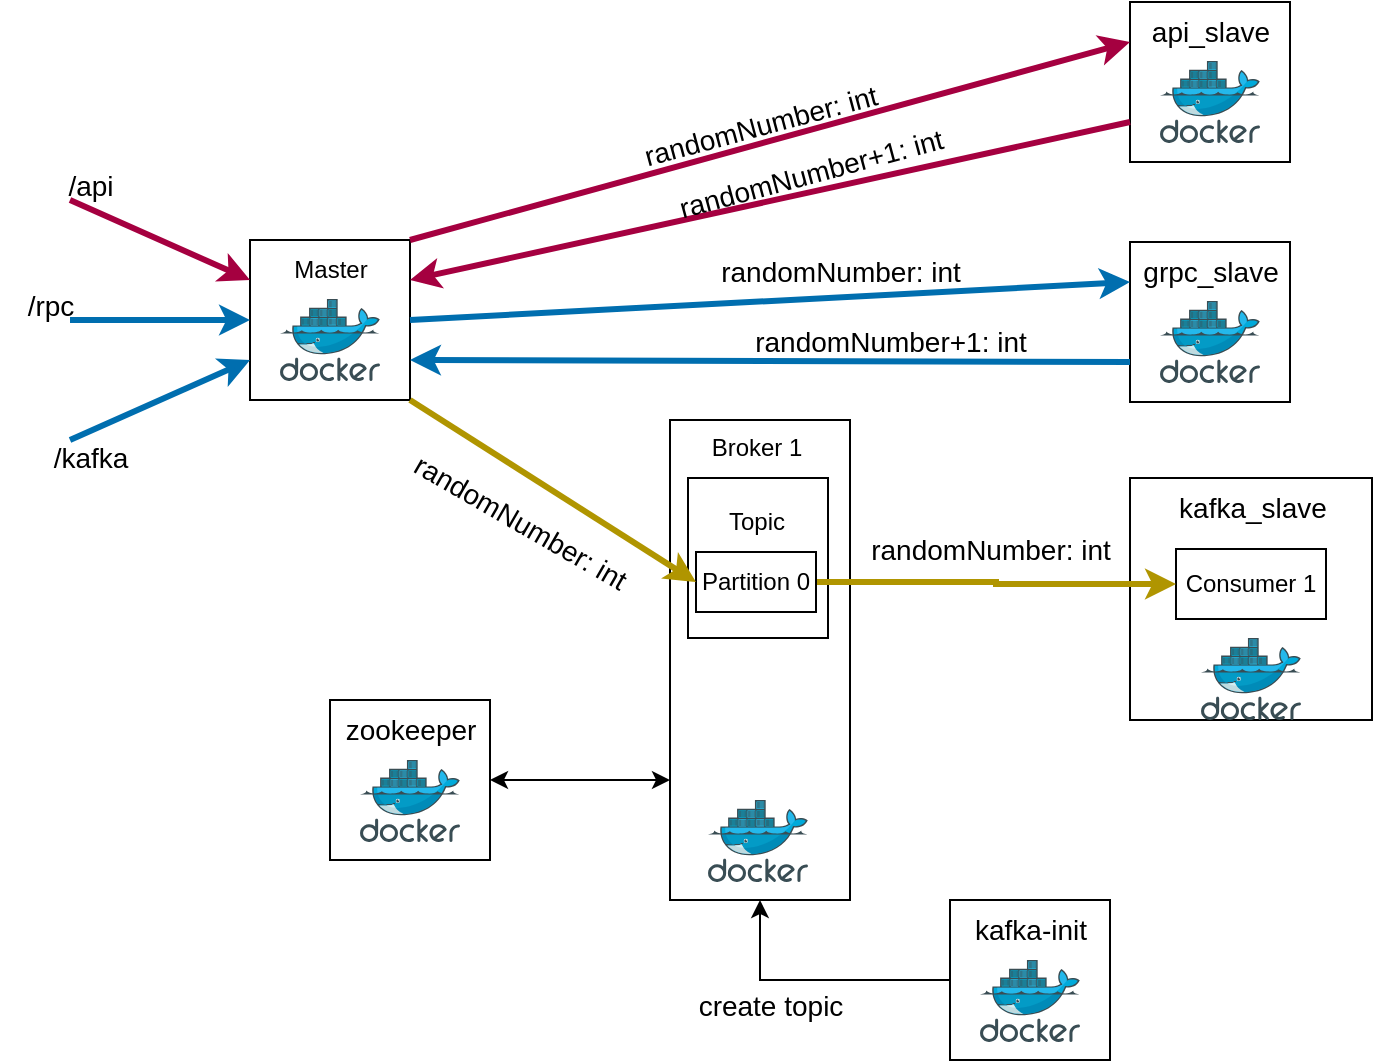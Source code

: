 <mxfile version="21.2.8" type="device">
  <diagram name="Page-1" id="FKkUJdt6P6mYZZZfsSgy">
    <mxGraphModel dx="1434" dy="870" grid="1" gridSize="10" guides="1" tooltips="1" connect="1" arrows="1" fold="1" page="1" pageScale="1" pageWidth="850" pageHeight="1100" math="0" shadow="0">
      <root>
        <mxCell id="0" />
        <mxCell id="1" parent="0" />
        <mxCell id="bJUq3DUy4A8ikL43-R-6-4" value="" style="whiteSpace=wrap;html=1;aspect=fixed;" vertex="1" parent="1">
          <mxGeometry x="210" y="300" width="80" height="80" as="geometry" />
        </mxCell>
        <mxCell id="bJUq3DUy4A8ikL43-R-6-3" value="" style="image;sketch=0;aspect=fixed;html=1;points=[];align=center;fontSize=12;image=img/lib/mscae/Docker.svg;" vertex="1" parent="1">
          <mxGeometry x="225" y="329.5" width="50" height="41" as="geometry" />
        </mxCell>
        <mxCell id="bJUq3DUy4A8ikL43-R-6-5" value="Master" style="text;html=1;align=center;verticalAlign=middle;resizable=0;points=[];autosize=1;strokeColor=none;fillColor=none;" vertex="1" parent="1">
          <mxGeometry x="220" y="300" width="60" height="30" as="geometry" />
        </mxCell>
        <mxCell id="bJUq3DUy4A8ikL43-R-6-6" value="" style="whiteSpace=wrap;html=1;aspect=fixed;" vertex="1" parent="1">
          <mxGeometry x="650" y="181" width="80" height="80" as="geometry" />
        </mxCell>
        <mxCell id="bJUq3DUy4A8ikL43-R-6-7" value="" style="image;sketch=0;aspect=fixed;html=1;points=[];align=center;fontSize=12;image=img/lib/mscae/Docker.svg;" vertex="1" parent="1">
          <mxGeometry x="665" y="210.5" width="50" height="41" as="geometry" />
        </mxCell>
        <mxCell id="bJUq3DUy4A8ikL43-R-6-8" value="&lt;font style=&quot;font-size: 14px;&quot;&gt;api_slave&lt;/font&gt;" style="text;html=1;align=center;verticalAlign=middle;resizable=0;points=[];autosize=1;strokeColor=none;fillColor=none;" vertex="1" parent="1">
          <mxGeometry x="650" y="181" width="80" height="30" as="geometry" />
        </mxCell>
        <mxCell id="bJUq3DUy4A8ikL43-R-6-9" value="" style="whiteSpace=wrap;html=1;aspect=fixed;" vertex="1" parent="1">
          <mxGeometry x="650" y="301" width="80" height="80" as="geometry" />
        </mxCell>
        <mxCell id="bJUq3DUy4A8ikL43-R-6-10" value="" style="image;sketch=0;aspect=fixed;html=1;points=[];align=center;fontSize=12;image=img/lib/mscae/Docker.svg;" vertex="1" parent="1">
          <mxGeometry x="665" y="330.5" width="50" height="41" as="geometry" />
        </mxCell>
        <mxCell id="bJUq3DUy4A8ikL43-R-6-11" value="&lt;font style=&quot;font-size: 14px;&quot;&gt;grpc_slave&lt;/font&gt;" style="text;html=1;align=center;verticalAlign=middle;resizable=0;points=[];autosize=1;strokeColor=none;fillColor=none;" vertex="1" parent="1">
          <mxGeometry x="645" y="301" width="90" height="30" as="geometry" />
        </mxCell>
        <mxCell id="bJUq3DUy4A8ikL43-R-6-12" value="" style="whiteSpace=wrap;html=1;aspect=fixed;" vertex="1" parent="1">
          <mxGeometry x="650" y="419" width="121" height="121" as="geometry" />
        </mxCell>
        <mxCell id="bJUq3DUy4A8ikL43-R-6-13" value="" style="image;sketch=0;aspect=fixed;html=1;points=[];align=center;fontSize=12;image=img/lib/mscae/Docker.svg;" vertex="1" parent="1">
          <mxGeometry x="685.5" y="499" width="50" height="41" as="geometry" />
        </mxCell>
        <mxCell id="bJUq3DUy4A8ikL43-R-6-14" value="&lt;font style=&quot;font-size: 14px;&quot;&gt;kafka_slave&lt;/font&gt;" style="text;html=1;align=center;verticalAlign=middle;resizable=0;points=[];autosize=1;strokeColor=none;fillColor=none;" vertex="1" parent="1">
          <mxGeometry x="660.5" y="419" width="100" height="30" as="geometry" />
        </mxCell>
        <mxCell id="bJUq3DUy4A8ikL43-R-6-15" value="" style="endArrow=classic;html=1;rounded=0;entryX=0;entryY=0.25;entryDx=0;entryDy=0;fillColor=#d80073;strokeColor=#A50040;strokeWidth=3;" edge="1" parent="1" target="bJUq3DUy4A8ikL43-R-6-4">
          <mxGeometry width="50" height="50" relative="1" as="geometry">
            <mxPoint x="120" y="280" as="sourcePoint" />
            <mxPoint x="160" y="260" as="targetPoint" />
          </mxGeometry>
        </mxCell>
        <mxCell id="bJUq3DUy4A8ikL43-R-6-16" value="" style="endArrow=classic;html=1;rounded=0;entryX=0;entryY=0.5;entryDx=0;entryDy=0;strokeWidth=3;fillColor=#1ba1e2;strokeColor=#006EAF;" edge="1" parent="1" target="bJUq3DUy4A8ikL43-R-6-4">
          <mxGeometry width="50" height="50" relative="1" as="geometry">
            <mxPoint x="120" y="340" as="sourcePoint" />
            <mxPoint x="160" y="420" as="targetPoint" />
          </mxGeometry>
        </mxCell>
        <mxCell id="bJUq3DUy4A8ikL43-R-6-17" value="" style="endArrow=classic;html=1;rounded=0;entryX=0;entryY=0.75;entryDx=0;entryDy=0;strokeWidth=3;fillColor=#1ba1e2;strokeColor=#006EAF;" edge="1" parent="1" target="bJUq3DUy4A8ikL43-R-6-4">
          <mxGeometry width="50" height="50" relative="1" as="geometry">
            <mxPoint x="120" y="400" as="sourcePoint" />
            <mxPoint x="180" y="400" as="targetPoint" />
          </mxGeometry>
        </mxCell>
        <mxCell id="bJUq3DUy4A8ikL43-R-6-18" value="&lt;font style=&quot;font-size: 14px;&quot;&gt;/api&lt;/font&gt;" style="text;html=1;align=center;verticalAlign=middle;resizable=0;points=[];autosize=1;strokeColor=none;fillColor=none;" vertex="1" parent="1">
          <mxGeometry x="105" y="258" width="50" height="30" as="geometry" />
        </mxCell>
        <mxCell id="bJUq3DUy4A8ikL43-R-6-19" value="&lt;font style=&quot;font-size: 14px;&quot;&gt;/rpc&lt;/font&gt;" style="text;html=1;align=center;verticalAlign=middle;resizable=0;points=[];autosize=1;strokeColor=none;fillColor=none;" vertex="1" parent="1">
          <mxGeometry x="85" y="318" width="50" height="30" as="geometry" />
        </mxCell>
        <mxCell id="bJUq3DUy4A8ikL43-R-6-20" value="&lt;font style=&quot;font-size: 14px;&quot;&gt;/kafka&lt;/font&gt;" style="text;html=1;align=center;verticalAlign=middle;resizable=0;points=[];autosize=1;strokeColor=none;fillColor=none;" vertex="1" parent="1">
          <mxGeometry x="100" y="394" width="60" height="30" as="geometry" />
        </mxCell>
        <mxCell id="bJUq3DUy4A8ikL43-R-6-23" value="" style="endArrow=classic;html=1;rounded=0;exitX=1;exitY=0;exitDx=0;exitDy=0;entryX=0;entryY=0.25;entryDx=0;entryDy=0;fillColor=#d80073;strokeColor=#A50040;strokeWidth=3;" edge="1" parent="1" source="bJUq3DUy4A8ikL43-R-6-4" target="bJUq3DUy4A8ikL43-R-6-6">
          <mxGeometry width="50" height="50" relative="1" as="geometry">
            <mxPoint x="300" y="290" as="sourcePoint" />
            <mxPoint x="350" y="240" as="targetPoint" />
          </mxGeometry>
        </mxCell>
        <mxCell id="bJUq3DUy4A8ikL43-R-6-24" value="" style="endArrow=classic;html=1;rounded=0;exitX=0;exitY=0.75;exitDx=0;exitDy=0;entryX=1;entryY=0.25;entryDx=0;entryDy=0;strokeWidth=3;fillColor=#d80073;strokeColor=#A50040;" edge="1" parent="1" source="bJUq3DUy4A8ikL43-R-6-6" target="bJUq3DUy4A8ikL43-R-6-4">
          <mxGeometry width="50" height="50" relative="1" as="geometry">
            <mxPoint x="480" y="370" as="sourcePoint" />
            <mxPoint x="530" y="320" as="targetPoint" />
          </mxGeometry>
        </mxCell>
        <mxCell id="bJUq3DUy4A8ikL43-R-6-25" value="&lt;font style=&quot;font-size: 14px;&quot;&gt;randomNumber: int&lt;/font&gt;" style="text;html=1;align=center;verticalAlign=middle;resizable=0;points=[];autosize=1;strokeColor=none;fillColor=none;rotation=-15;" vertex="1" parent="1">
          <mxGeometry x="395" y="228" width="140" height="30" as="geometry" />
        </mxCell>
        <mxCell id="bJUq3DUy4A8ikL43-R-6-26" value="&lt;font style=&quot;font-size: 14px;&quot;&gt;randomNumber+1: int&lt;/font&gt;" style="text;html=1;align=center;verticalAlign=middle;resizable=0;points=[];autosize=1;strokeColor=none;fillColor=none;rotation=-15;" vertex="1" parent="1">
          <mxGeometry x="410" y="251.5" width="160" height="30" as="geometry" />
        </mxCell>
        <mxCell id="bJUq3DUy4A8ikL43-R-6-28" value="" style="endArrow=classic;html=1;rounded=0;exitX=1;exitY=0.5;exitDx=0;exitDy=0;entryX=0;entryY=0.25;entryDx=0;entryDy=0;strokeWidth=3;fillColor=#1ba1e2;strokeColor=#006EAF;" edge="1" parent="1" source="bJUq3DUy4A8ikL43-R-6-4" target="bJUq3DUy4A8ikL43-R-6-9">
          <mxGeometry width="50" height="50" relative="1" as="geometry">
            <mxPoint x="420" y="400" as="sourcePoint" />
            <mxPoint x="470" y="350" as="targetPoint" />
          </mxGeometry>
        </mxCell>
        <mxCell id="bJUq3DUy4A8ikL43-R-6-29" value="" style="endArrow=classic;html=1;rounded=0;exitX=0;exitY=0.75;exitDx=0;exitDy=0;entryX=1;entryY=0.75;entryDx=0;entryDy=0;strokeWidth=3;fillColor=#1ba1e2;strokeColor=#006EAF;" edge="1" parent="1" source="bJUq3DUy4A8ikL43-R-6-9" target="bJUq3DUy4A8ikL43-R-6-4">
          <mxGeometry width="50" height="50" relative="1" as="geometry">
            <mxPoint x="320" y="470" as="sourcePoint" />
            <mxPoint x="370" y="420" as="targetPoint" />
          </mxGeometry>
        </mxCell>
        <mxCell id="bJUq3DUy4A8ikL43-R-6-30" value="&lt;font style=&quot;font-size: 14px;&quot;&gt;randomNumber: int&lt;/font&gt;" style="text;html=1;align=center;verticalAlign=middle;resizable=0;points=[];autosize=1;strokeColor=none;fillColor=none;rotation=0;" vertex="1" parent="1">
          <mxGeometry x="435" y="301" width="140" height="30" as="geometry" />
        </mxCell>
        <mxCell id="bJUq3DUy4A8ikL43-R-6-31" value="&lt;font style=&quot;font-size: 14px;&quot;&gt;randomNumber+1: int&lt;/font&gt;" style="text;html=1;align=center;verticalAlign=middle;resizable=0;points=[];autosize=1;strokeColor=none;fillColor=none;rotation=0;" vertex="1" parent="1">
          <mxGeometry x="450" y="336" width="160" height="30" as="geometry" />
        </mxCell>
        <mxCell id="bJUq3DUy4A8ikL43-R-6-36" value="" style="rounded=0;whiteSpace=wrap;html=1;" vertex="1" parent="1">
          <mxGeometry x="420" y="390" width="90" height="240" as="geometry" />
        </mxCell>
        <mxCell id="bJUq3DUy4A8ikL43-R-6-37" value="" style="rounded=0;whiteSpace=wrap;html=1;" vertex="1" parent="1">
          <mxGeometry x="429" y="419" width="70" height="80" as="geometry" />
        </mxCell>
        <mxCell id="bJUq3DUy4A8ikL43-R-6-38" value="Topic" style="text;html=1;align=center;verticalAlign=middle;resizable=0;points=[];autosize=1;strokeColor=none;fillColor=none;" vertex="1" parent="1">
          <mxGeometry x="438" y="426" width="50" height="30" as="geometry" />
        </mxCell>
        <mxCell id="bJUq3DUy4A8ikL43-R-6-39" value="Consumer 1" style="rounded=0;whiteSpace=wrap;html=1;" vertex="1" parent="1">
          <mxGeometry x="673" y="454.5" width="75" height="35" as="geometry" />
        </mxCell>
        <mxCell id="bJUq3DUy4A8ikL43-R-6-43" style="edgeStyle=orthogonalEdgeStyle;rounded=0;orthogonalLoop=1;jettySize=auto;html=1;exitX=1;exitY=0.5;exitDx=0;exitDy=0;entryX=0;entryY=0.5;entryDx=0;entryDy=0;strokeWidth=3;fillColor=#e3c800;strokeColor=#B09500;" edge="1" parent="1" source="bJUq3DUy4A8ikL43-R-6-40" target="bJUq3DUy4A8ikL43-R-6-39">
          <mxGeometry relative="1" as="geometry" />
        </mxCell>
        <mxCell id="bJUq3DUy4A8ikL43-R-6-40" value="Partition 0" style="rounded=0;whiteSpace=wrap;html=1;" vertex="1" parent="1">
          <mxGeometry x="433" y="456" width="60" height="30" as="geometry" />
        </mxCell>
        <mxCell id="bJUq3DUy4A8ikL43-R-6-41" value="Broker 1" style="text;html=1;align=center;verticalAlign=middle;resizable=0;points=[];autosize=1;strokeColor=none;fillColor=none;" vertex="1" parent="1">
          <mxGeometry x="428" y="389" width="70" height="30" as="geometry" />
        </mxCell>
        <mxCell id="bJUq3DUy4A8ikL43-R-6-44" value="" style="endArrow=classic;html=1;rounded=0;exitX=1;exitY=1;exitDx=0;exitDy=0;entryX=0;entryY=0.5;entryDx=0;entryDy=0;strokeWidth=3;fillColor=#e3c800;strokeColor=#B09500;" edge="1" parent="1" source="bJUq3DUy4A8ikL43-R-6-4" target="bJUq3DUy4A8ikL43-R-6-40">
          <mxGeometry width="50" height="50" relative="1" as="geometry">
            <mxPoint x="310" y="560" as="sourcePoint" />
            <mxPoint x="360" y="510" as="targetPoint" />
          </mxGeometry>
        </mxCell>
        <mxCell id="bJUq3DUy4A8ikL43-R-6-45" value="&lt;font style=&quot;font-size: 14px;&quot;&gt;randomNumber: int&lt;/font&gt;" style="text;html=1;align=center;verticalAlign=middle;resizable=0;points=[];autosize=1;strokeColor=none;fillColor=none;rotation=30;" vertex="1" parent="1">
          <mxGeometry x="275" y="426" width="140" height="30" as="geometry" />
        </mxCell>
        <mxCell id="bJUq3DUy4A8ikL43-R-6-47" value="&lt;font style=&quot;font-size: 14px;&quot;&gt;randomNumber: int&lt;/font&gt;" style="text;html=1;align=center;verticalAlign=middle;resizable=0;points=[];autosize=1;strokeColor=none;fillColor=none;rotation=0;" vertex="1" parent="1">
          <mxGeometry x="510" y="440" width="140" height="30" as="geometry" />
        </mxCell>
        <mxCell id="bJUq3DUy4A8ikL43-R-6-48" value="" style="image;sketch=0;aspect=fixed;html=1;points=[];align=center;fontSize=12;image=img/lib/mscae/Docker.svg;" vertex="1" parent="1">
          <mxGeometry x="439" y="580" width="50" height="41" as="geometry" />
        </mxCell>
        <mxCell id="bJUq3DUy4A8ikL43-R-6-49" value="" style="whiteSpace=wrap;html=1;aspect=fixed;" vertex="1" parent="1">
          <mxGeometry x="250" y="530" width="80" height="80" as="geometry" />
        </mxCell>
        <mxCell id="bJUq3DUy4A8ikL43-R-6-50" value="&lt;font style=&quot;font-size: 14px;&quot;&gt;zookeeper&lt;/font&gt;" style="text;html=1;align=center;verticalAlign=middle;resizable=0;points=[];autosize=1;strokeColor=none;fillColor=none;" vertex="1" parent="1">
          <mxGeometry x="245" y="530" width="90" height="30" as="geometry" />
        </mxCell>
        <mxCell id="bJUq3DUy4A8ikL43-R-6-51" value="" style="image;sketch=0;aspect=fixed;html=1;points=[];align=center;fontSize=12;image=img/lib/mscae/Docker.svg;" vertex="1" parent="1">
          <mxGeometry x="265" y="560" width="50" height="41" as="geometry" />
        </mxCell>
        <mxCell id="bJUq3DUy4A8ikL43-R-6-52" value="" style="endArrow=classic;startArrow=classic;html=1;rounded=0;entryX=0;entryY=0.75;entryDx=0;entryDy=0;exitX=1;exitY=0.5;exitDx=0;exitDy=0;" edge="1" parent="1" source="bJUq3DUy4A8ikL43-R-6-49" target="bJUq3DUy4A8ikL43-R-6-36">
          <mxGeometry width="50" height="50" relative="1" as="geometry">
            <mxPoint x="350" y="620" as="sourcePoint" />
            <mxPoint x="400" y="570" as="targetPoint" />
          </mxGeometry>
        </mxCell>
        <mxCell id="bJUq3DUy4A8ikL43-R-6-56" style="edgeStyle=orthogonalEdgeStyle;rounded=0;orthogonalLoop=1;jettySize=auto;html=1;exitX=0;exitY=0.5;exitDx=0;exitDy=0;entryX=0.5;entryY=1;entryDx=0;entryDy=0;" edge="1" parent="1" source="bJUq3DUy4A8ikL43-R-6-53" target="bJUq3DUy4A8ikL43-R-6-36">
          <mxGeometry relative="1" as="geometry" />
        </mxCell>
        <mxCell id="bJUq3DUy4A8ikL43-R-6-53" value="" style="whiteSpace=wrap;html=1;aspect=fixed;" vertex="1" parent="1">
          <mxGeometry x="560" y="630" width="80" height="80" as="geometry" />
        </mxCell>
        <mxCell id="bJUq3DUy4A8ikL43-R-6-54" value="" style="image;sketch=0;aspect=fixed;html=1;points=[];align=center;fontSize=12;image=img/lib/mscae/Docker.svg;" vertex="1" parent="1">
          <mxGeometry x="575" y="660" width="50" height="41" as="geometry" />
        </mxCell>
        <mxCell id="bJUq3DUy4A8ikL43-R-6-55" value="&lt;font style=&quot;font-size: 14px;&quot;&gt;kafka-init&lt;/font&gt;" style="text;html=1;align=center;verticalAlign=middle;resizable=0;points=[];autosize=1;strokeColor=none;fillColor=none;" vertex="1" parent="1">
          <mxGeometry x="560" y="630" width="80" height="30" as="geometry" />
        </mxCell>
        <mxCell id="bJUq3DUy4A8ikL43-R-6-57" value="&lt;font style=&quot;font-size: 14px;&quot;&gt;create topic&lt;/font&gt;" style="text;html=1;align=center;verticalAlign=middle;resizable=0;points=[];autosize=1;strokeColor=none;fillColor=none;" vertex="1" parent="1">
          <mxGeometry x="420" y="668" width="100" height="30" as="geometry" />
        </mxCell>
        <mxCell id="bJUq3DUy4A8ikL43-R-6-58" value="" style="shape=image;verticalLabelPosition=bottom;labelBackgroundColor=default;verticalAlign=top;aspect=fixed;imageAspect=0;image=https://logowik.com/content/uploads/images/kafka8040.jpg;" vertex="1" parent="1">
          <mxGeometry x="426.38" y="510" width="79.94" height="60" as="geometry" />
        </mxCell>
      </root>
    </mxGraphModel>
  </diagram>
</mxfile>
